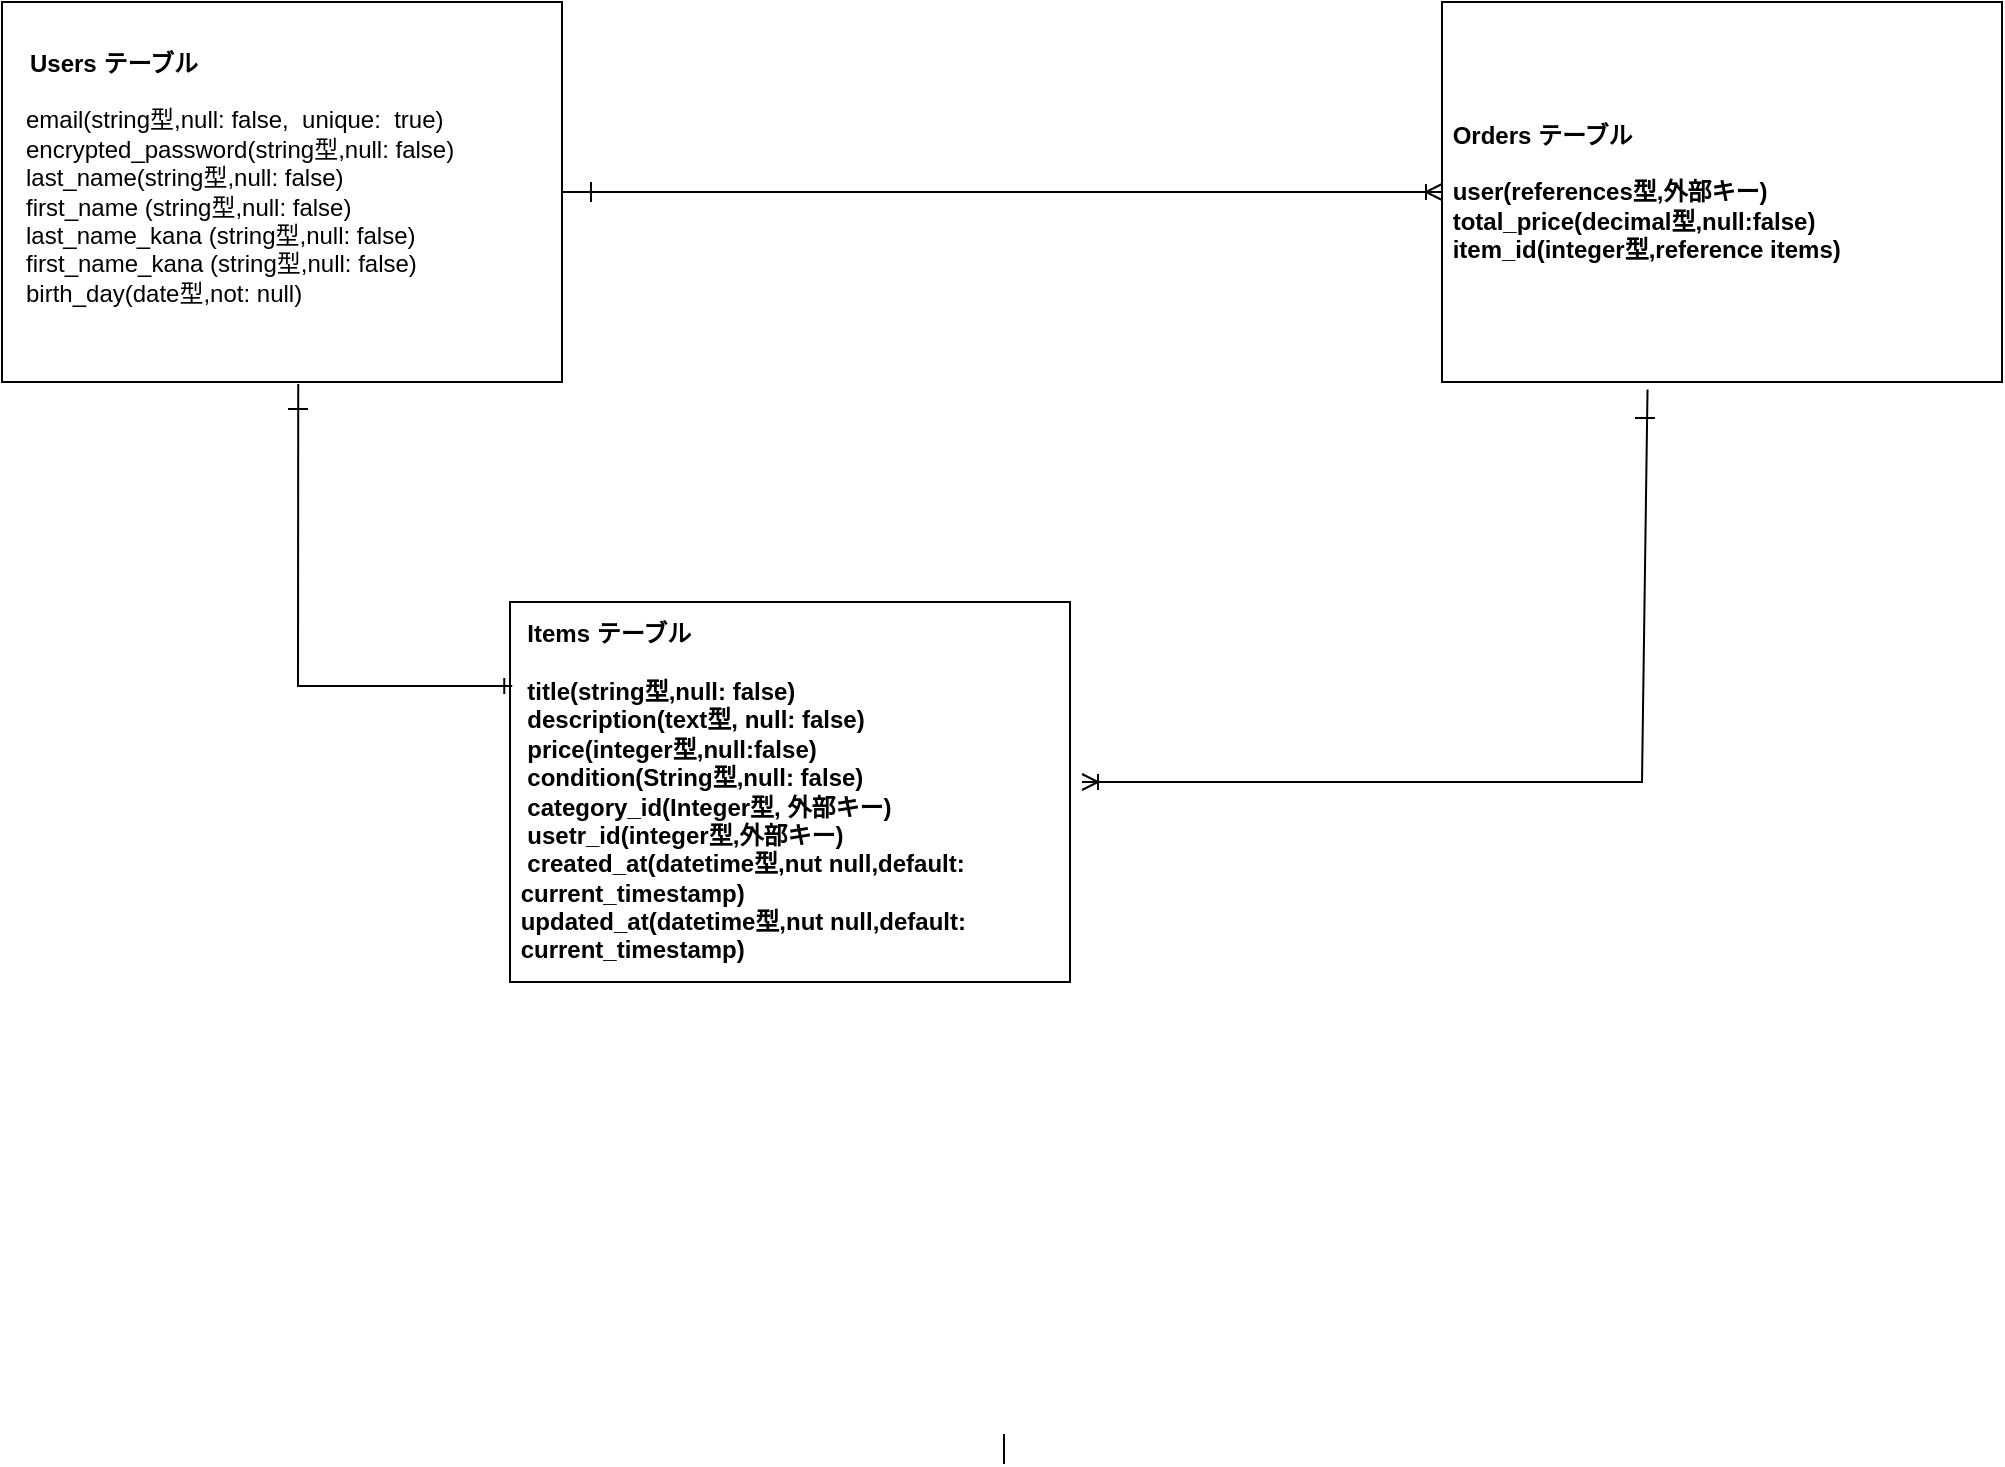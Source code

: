 <mxfile>
    <diagram id="Byp4nlpNVExB9IxGzHuJ" name="ページ1">
        <mxGraphModel dx="1113" dy="647" grid="1" gridSize="10" guides="1" tooltips="1" connect="1" arrows="1" fold="1" page="1" pageScale="1" pageWidth="1169" pageHeight="827" math="0" shadow="0">
            <root>
                <mxCell id="0"/>
                <mxCell id="1" parent="0"/>
                <mxCell id="41" value="&lt;b&gt;　Users テーブル&lt;br&gt;&lt;/b&gt;　&lt;br&gt;&amp;nbsp; &amp;nbsp;email(string型,null: false,&amp;nbsp; unique:&amp;nbsp; true)&lt;br&gt;&amp;nbsp; &amp;nbsp;encrypted_password(string型,null: false)&lt;br&gt;&amp;nbsp; &amp;nbsp;last_name(string型,null: false)&lt;br&gt;&amp;nbsp; &amp;nbsp;first_name&amp;nbsp;(string型,null: false)&lt;br&gt;&amp;nbsp; &amp;nbsp;last_name_kana&amp;nbsp;(string型,null: false)&lt;br&gt;&amp;nbsp; &amp;nbsp;first_name_kana (string型,null: false)&lt;br&gt;&amp;nbsp; &amp;nbsp;birth_day(date型,not: null)&amp;nbsp; &amp;nbsp;&lt;br&gt;&amp;nbsp; &amp;nbsp; &amp;nbsp;" style="rounded=0;whiteSpace=wrap;html=1;align=left;" vertex="1" parent="1">
                    <mxGeometry x="20" y="20" width="280" height="190" as="geometry"/>
                </mxCell>
                <mxCell id="42" value="&lt;b&gt;&amp;nbsp; Items テーブル&lt;br&gt;&lt;br&gt;&amp;nbsp; title(string型,null: false)&lt;br&gt;&amp;nbsp; description(text型, null: false)&lt;br&gt;&amp;nbsp; price(integer型,null:false)&lt;br&gt;&amp;nbsp; condition(String型,null: false)&lt;br&gt;&amp;nbsp; category_id(Integer型, 外部キー)&lt;br&gt;&amp;nbsp; usetr_id(integer型,外部キー)&lt;br&gt;&amp;nbsp; created_at(datetime型,nut null,default:&amp;nbsp; &amp;nbsp;current_timestamp)&lt;br&gt;&amp;nbsp;updated_at(datetime型,nut null,default:&amp;nbsp; &amp;nbsp;current_timestamp)&lt;br&gt;&lt;/b&gt;" style="rounded=0;whiteSpace=wrap;html=1;align=left;" vertex="1" parent="1">
                    <mxGeometry x="274" y="320" width="280" height="190" as="geometry"/>
                </mxCell>
                <mxCell id="44" value="&lt;b&gt;&amp;nbsp;Orders テーブル&lt;br&gt;&amp;nbsp;&lt;br&gt;&amp;nbsp;user(references型,外部キー)&lt;br&gt;&amp;nbsp;total_price(decimal型,null:false)&lt;br&gt;&amp;nbsp;item_id(integer型,reference items)&lt;br&gt;&lt;/b&gt;" style="rounded=0;whiteSpace=wrap;html=1;align=left;" vertex="1" parent="1">
                    <mxGeometry x="740" y="20" width="280" height="190" as="geometry"/>
                </mxCell>
                <mxCell id="67" value="" style="fontSize=12;html=1;endArrow=ERoneToMany;exitX=0.367;exitY=1.02;exitDx=0;exitDy=0;exitPerimeter=0;rounded=0;" edge="1" parent="1" source="44">
                    <mxGeometry width="100" height="100" relative="1" as="geometry">
                        <mxPoint x="480" y="730" as="sourcePoint"/>
                        <mxPoint x="560" y="410" as="targetPoint"/>
                        <Array as="points">
                            <mxPoint x="840" y="410"/>
                        </Array>
                    </mxGeometry>
                </mxCell>
                <mxCell id="68" value="" style="line;strokeWidth=1;direction=north;html=1;rounded=0;" vertex="1" parent="1">
                    <mxGeometry x="491" y="736" width="60" height="15" as="geometry"/>
                </mxCell>
                <mxCell id="69" value="" style="fontSize=12;html=1;endArrow=ERoneToMany;exitX=1;exitY=0.5;exitDx=0;exitDy=0;rounded=0;" edge="1" parent="1" source="41">
                    <mxGeometry width="100" height="100" relative="1" as="geometry">
                        <mxPoint x="149" y="219.05" as="sourcePoint"/>
                        <mxPoint x="740" y="115" as="targetPoint"/>
                    </mxGeometry>
                </mxCell>
                <mxCell id="71" value="" style="line;strokeWidth=1;direction=north;html=1;rounded=0;" vertex="1" parent="1">
                    <mxGeometry x="308" y="110" width="13" height="10" as="geometry"/>
                </mxCell>
                <mxCell id="73" value="" style="line;strokeWidth=1;direction=west;html=1;rounded=0;" vertex="1" parent="1">
                    <mxGeometry x="163" y="217" width="10" height="13" as="geometry"/>
                </mxCell>
                <mxCell id="75" value="" style="fontSize=12;html=1;endArrow=ERone;endFill=1;exitX=0.529;exitY=1.005;exitDx=0;exitDy=0;exitPerimeter=0;entryX=0.004;entryY=0.221;entryDx=0;entryDy=0;entryPerimeter=0;rounded=0;" edge="1" parent="1" source="41" target="42">
                    <mxGeometry width="100" height="100" relative="1" as="geometry">
                        <mxPoint x="380" y="350" as="sourcePoint"/>
                        <mxPoint x="230" y="360" as="targetPoint"/>
                        <Array as="points">
                            <mxPoint x="168" y="362"/>
                        </Array>
                    </mxGeometry>
                </mxCell>
                <mxCell id="80" value="" style="line;strokeWidth=1;direction=east;html=1;" vertex="1" parent="1">
                    <mxGeometry x="836.5" y="221.5" width="10" height="13" as="geometry"/>
                </mxCell>
            </root>
        </mxGraphModel>
    </diagram>
</mxfile>